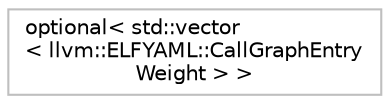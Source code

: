 digraph "Graphical Class Hierarchy"
{
 // LATEX_PDF_SIZE
  bgcolor="transparent";
  edge [fontname="Helvetica",fontsize="10",labelfontname="Helvetica",labelfontsize="10"];
  node [fontname="Helvetica",fontsize="10",shape=record];
  rankdir="LR";
  Node0 [label="optional\< std::vector\l\< llvm::ELFYAML::CallGraphEntry\lWeight \> \>",height=0.2,width=0.4,color="grey75",tooltip=" "];
}
